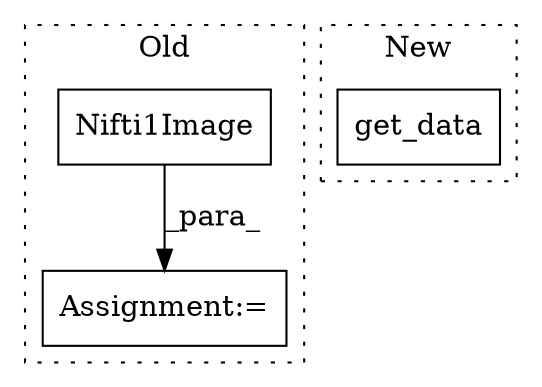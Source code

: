 digraph G {
subgraph cluster0 {
1 [label="Nifti1Image" a="32" s="704,745" l="12,1" shape="box"];
3 [label="Assignment:=" a="7" s="695" l="1" shape="box"];
label = "Old";
style="dotted";
}
subgraph cluster1 {
2 [label="get_data" a="32" s="572" l="10" shape="box"];
label = "New";
style="dotted";
}
1 -> 3 [label="_para_"];
}